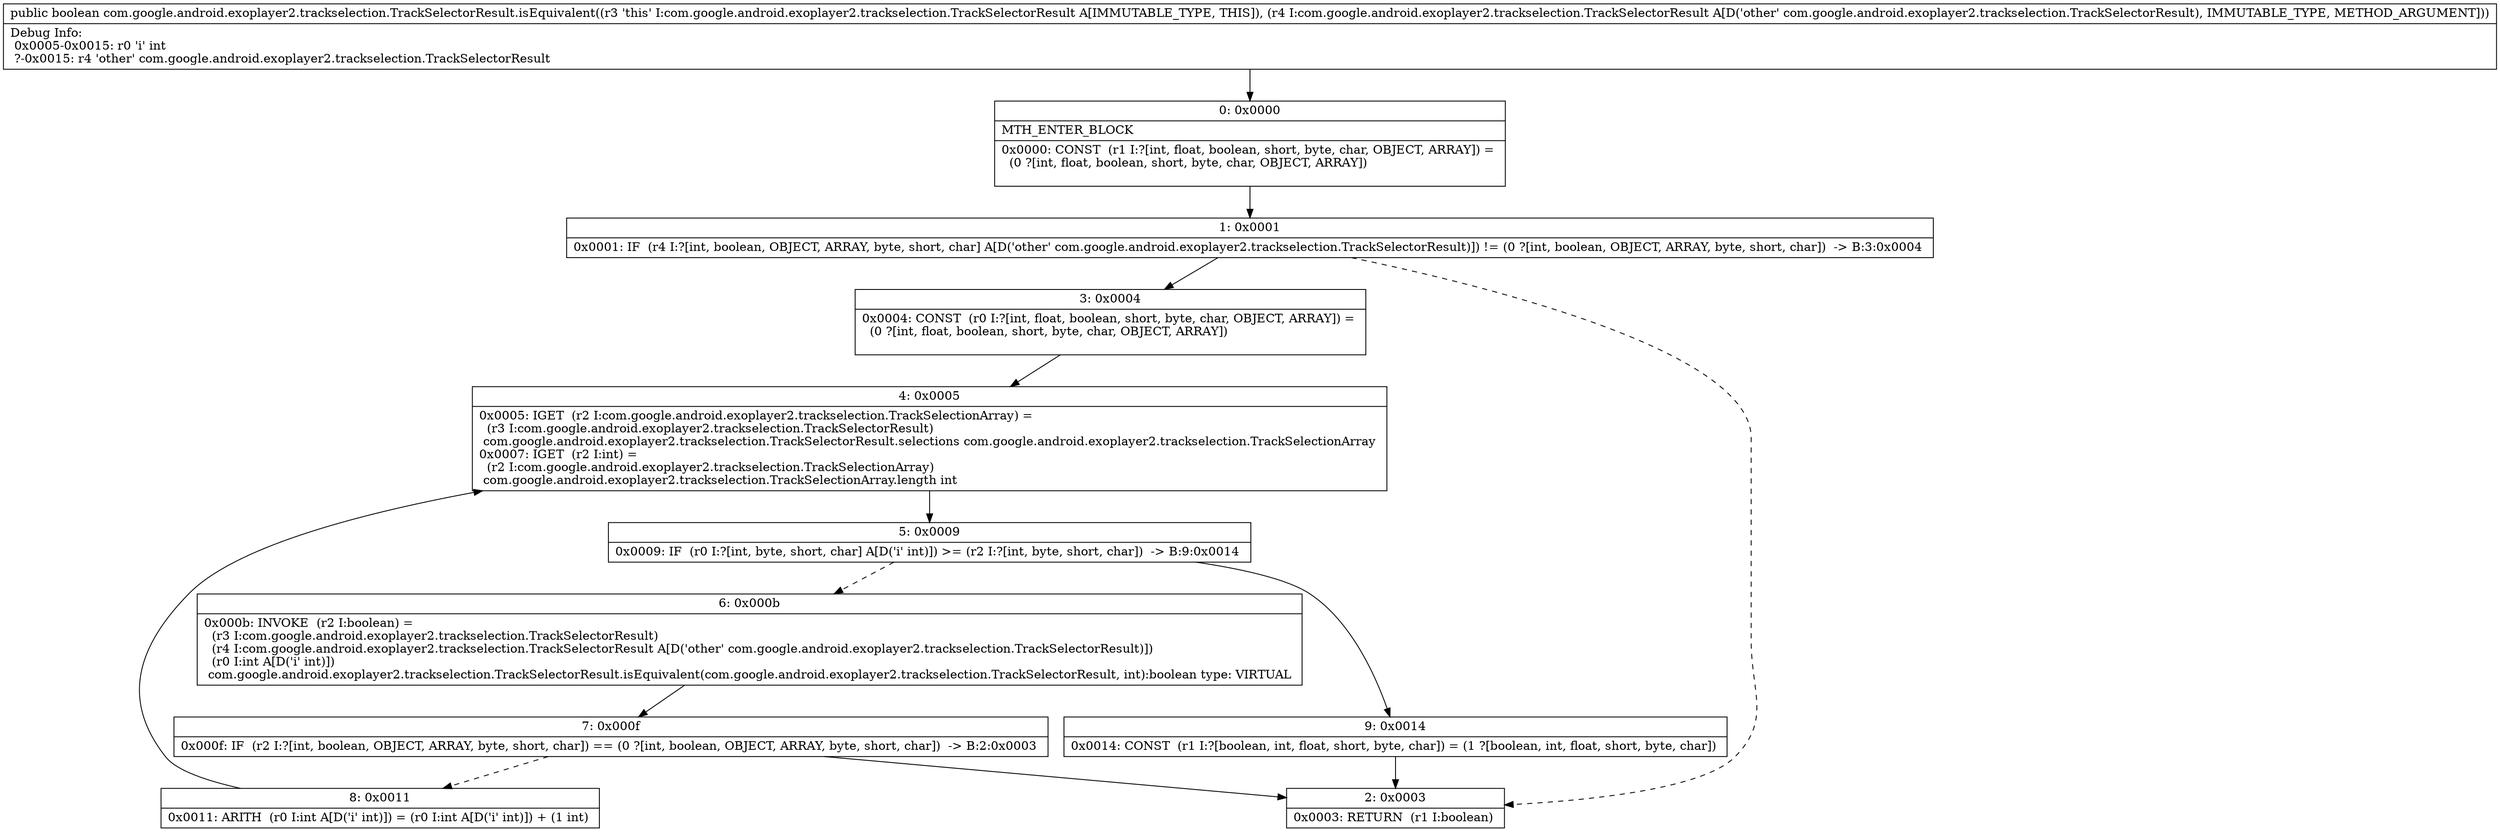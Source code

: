 digraph "CFG forcom.google.android.exoplayer2.trackselection.TrackSelectorResult.isEquivalent(Lcom\/google\/android\/exoplayer2\/trackselection\/TrackSelectorResult;)Z" {
Node_0 [shape=record,label="{0\:\ 0x0000|MTH_ENTER_BLOCK\l|0x0000: CONST  (r1 I:?[int, float, boolean, short, byte, char, OBJECT, ARRAY]) = \l  (0 ?[int, float, boolean, short, byte, char, OBJECT, ARRAY])\l \l}"];
Node_1 [shape=record,label="{1\:\ 0x0001|0x0001: IF  (r4 I:?[int, boolean, OBJECT, ARRAY, byte, short, char] A[D('other' com.google.android.exoplayer2.trackselection.TrackSelectorResult)]) != (0 ?[int, boolean, OBJECT, ARRAY, byte, short, char])  \-\> B:3:0x0004 \l}"];
Node_2 [shape=record,label="{2\:\ 0x0003|0x0003: RETURN  (r1 I:boolean) \l}"];
Node_3 [shape=record,label="{3\:\ 0x0004|0x0004: CONST  (r0 I:?[int, float, boolean, short, byte, char, OBJECT, ARRAY]) = \l  (0 ?[int, float, boolean, short, byte, char, OBJECT, ARRAY])\l \l}"];
Node_4 [shape=record,label="{4\:\ 0x0005|0x0005: IGET  (r2 I:com.google.android.exoplayer2.trackselection.TrackSelectionArray) = \l  (r3 I:com.google.android.exoplayer2.trackselection.TrackSelectorResult)\l com.google.android.exoplayer2.trackselection.TrackSelectorResult.selections com.google.android.exoplayer2.trackselection.TrackSelectionArray \l0x0007: IGET  (r2 I:int) = \l  (r2 I:com.google.android.exoplayer2.trackselection.TrackSelectionArray)\l com.google.android.exoplayer2.trackselection.TrackSelectionArray.length int \l}"];
Node_5 [shape=record,label="{5\:\ 0x0009|0x0009: IF  (r0 I:?[int, byte, short, char] A[D('i' int)]) \>= (r2 I:?[int, byte, short, char])  \-\> B:9:0x0014 \l}"];
Node_6 [shape=record,label="{6\:\ 0x000b|0x000b: INVOKE  (r2 I:boolean) = \l  (r3 I:com.google.android.exoplayer2.trackselection.TrackSelectorResult)\l  (r4 I:com.google.android.exoplayer2.trackselection.TrackSelectorResult A[D('other' com.google.android.exoplayer2.trackselection.TrackSelectorResult)])\l  (r0 I:int A[D('i' int)])\l com.google.android.exoplayer2.trackselection.TrackSelectorResult.isEquivalent(com.google.android.exoplayer2.trackselection.TrackSelectorResult, int):boolean type: VIRTUAL \l}"];
Node_7 [shape=record,label="{7\:\ 0x000f|0x000f: IF  (r2 I:?[int, boolean, OBJECT, ARRAY, byte, short, char]) == (0 ?[int, boolean, OBJECT, ARRAY, byte, short, char])  \-\> B:2:0x0003 \l}"];
Node_8 [shape=record,label="{8\:\ 0x0011|0x0011: ARITH  (r0 I:int A[D('i' int)]) = (r0 I:int A[D('i' int)]) + (1 int) \l}"];
Node_9 [shape=record,label="{9\:\ 0x0014|0x0014: CONST  (r1 I:?[boolean, int, float, short, byte, char]) = (1 ?[boolean, int, float, short, byte, char]) \l}"];
MethodNode[shape=record,label="{public boolean com.google.android.exoplayer2.trackselection.TrackSelectorResult.isEquivalent((r3 'this' I:com.google.android.exoplayer2.trackselection.TrackSelectorResult A[IMMUTABLE_TYPE, THIS]), (r4 I:com.google.android.exoplayer2.trackselection.TrackSelectorResult A[D('other' com.google.android.exoplayer2.trackselection.TrackSelectorResult), IMMUTABLE_TYPE, METHOD_ARGUMENT]))  | Debug Info:\l  0x0005\-0x0015: r0 'i' int\l  ?\-0x0015: r4 'other' com.google.android.exoplayer2.trackselection.TrackSelectorResult\l}"];
MethodNode -> Node_0;
Node_0 -> Node_1;
Node_1 -> Node_2[style=dashed];
Node_1 -> Node_3;
Node_3 -> Node_4;
Node_4 -> Node_5;
Node_5 -> Node_6[style=dashed];
Node_5 -> Node_9;
Node_6 -> Node_7;
Node_7 -> Node_2;
Node_7 -> Node_8[style=dashed];
Node_8 -> Node_4;
Node_9 -> Node_2;
}

